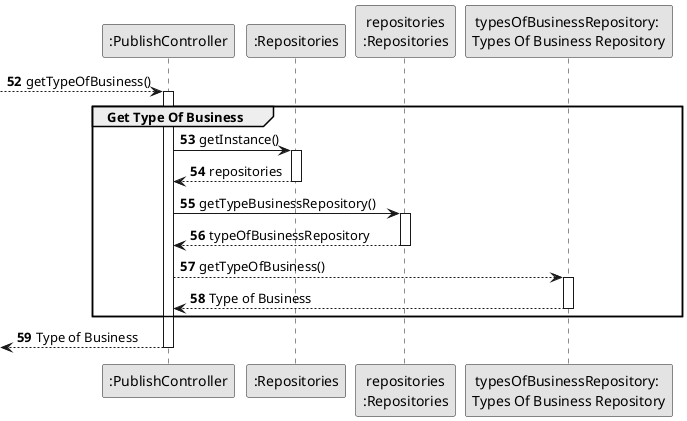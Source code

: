 @startuml
'https://plantuml.com/sequence-diagram
skinparam monochrome true
skinparam packageStyle rectangle
skinparam shadowing false

participant ":PublishController" as CTRL
participant ":Repositories" as Repository
participant "repositories\n:Repositories" as Repository2
participant "typesOfBusinessRepository: \nTypes Of Business Repository" as typesOfBusinessRepository

autonumber 52
--> CTRL : getTypeOfBusiness()
                activate CTRL

                group Get Type Of Business

                CTRL -> Repository : getInstance()
                activate Repository

                Repository --> CTRL : repositories
                deactivate Repository

                CTRL -> Repository2 : getTypeBusinessRepository()
                activate Repository2

                Repository2 --> CTRL : typeOfBusinessRepository
                deactivate Repository2

                CTRL --> typesOfBusinessRepository : getTypeOfBusiness()
                activate typesOfBusinessRepository

                typesOfBusinessRepository --> CTRL : Type of Business
                deactivate typesOfBusinessRepository

                end

                 <-- CTRL : Type of Business
                deactivate CTRL
@enduml